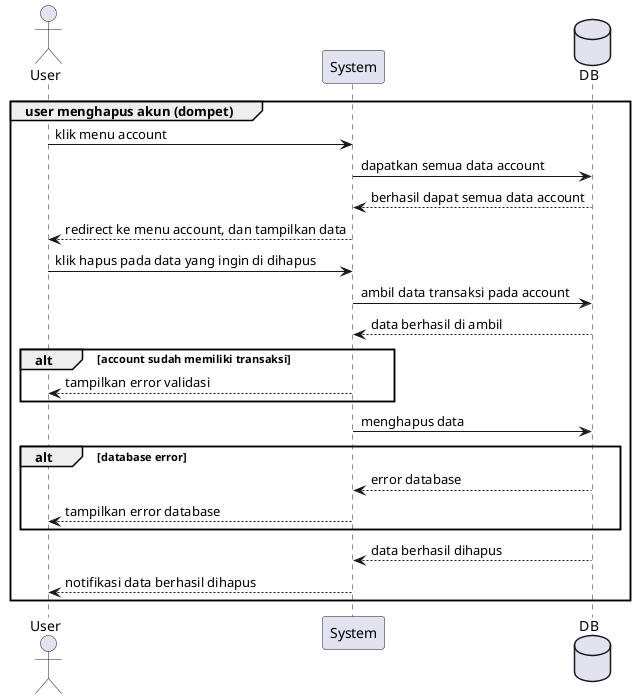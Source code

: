 @startuml kelompok1
actor User
participant System
database DB
group user menghapus akun (dompet)
  User -> System : klik menu account
  System -> DB : dapatkan semua data account
  System <-- DB : berhasil dapat semua data account
  User <-- System : redirect ke menu account, dan tampilkan data
  User -> System : klik hapus pada data yang ingin di dihapus
  System -> DB : ambil data transaksi pada account
  System <-- DB : data berhasil di ambil
  alt account sudah memiliki transaksi
  User <-- System : tampilkan error validasi
  end
  System -> DB : menghapus data
  alt database error
  System <-- DB : error database
  User <-- System : tampilkan error database
  end
  System <-- DB : data berhasil dihapus
  User <-- System : notifikasi data berhasil dihapus
end
@enduml